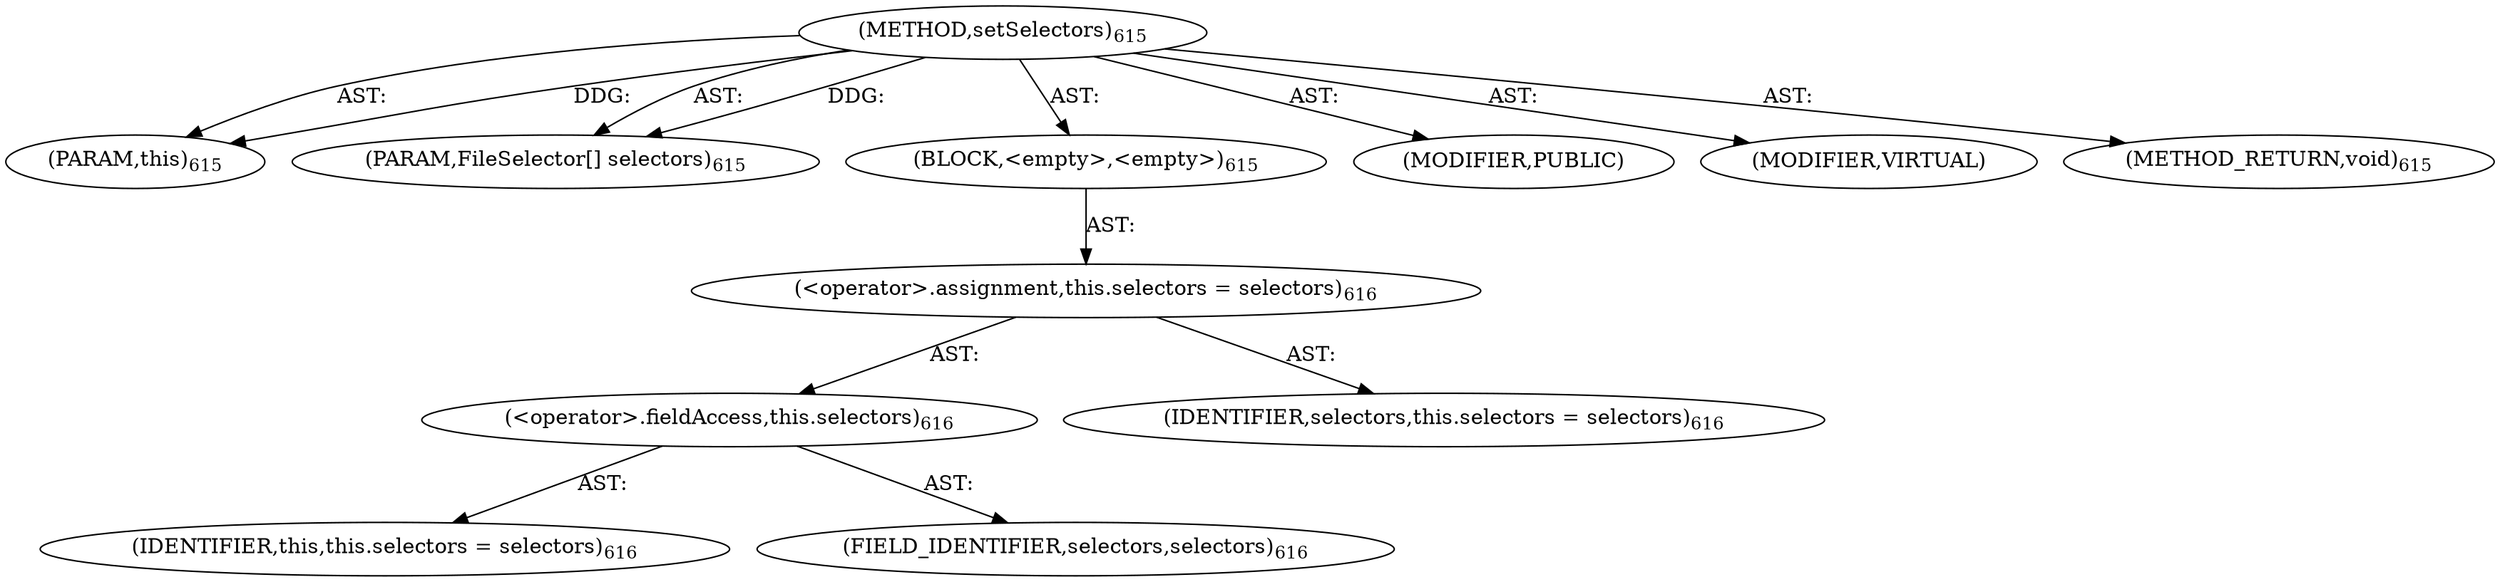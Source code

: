 digraph "setSelectors" {  
"111669149716" [label = <(METHOD,setSelectors)<SUB>615</SUB>> ]
"115964116998" [label = <(PARAM,this)<SUB>615</SUB>> ]
"115964117045" [label = <(PARAM,FileSelector[] selectors)<SUB>615</SUB>> ]
"25769803807" [label = <(BLOCK,&lt;empty&gt;,&lt;empty&gt;)<SUB>615</SUB>> ]
"30064771189" [label = <(&lt;operator&gt;.assignment,this.selectors = selectors)<SUB>616</SUB>> ]
"30064771190" [label = <(&lt;operator&gt;.fieldAccess,this.selectors)<SUB>616</SUB>> ]
"68719476746" [label = <(IDENTIFIER,this,this.selectors = selectors)<SUB>616</SUB>> ]
"55834574892" [label = <(FIELD_IDENTIFIER,selectors,selectors)<SUB>616</SUB>> ]
"68719476879" [label = <(IDENTIFIER,selectors,this.selectors = selectors)<SUB>616</SUB>> ]
"133143986240" [label = <(MODIFIER,PUBLIC)> ]
"133143986241" [label = <(MODIFIER,VIRTUAL)> ]
"128849018900" [label = <(METHOD_RETURN,void)<SUB>615</SUB>> ]
  "111669149716" -> "115964116998"  [ label = "AST: "] 
  "111669149716" -> "115964117045"  [ label = "AST: "] 
  "111669149716" -> "25769803807"  [ label = "AST: "] 
  "111669149716" -> "133143986240"  [ label = "AST: "] 
  "111669149716" -> "133143986241"  [ label = "AST: "] 
  "111669149716" -> "128849018900"  [ label = "AST: "] 
  "25769803807" -> "30064771189"  [ label = "AST: "] 
  "30064771189" -> "30064771190"  [ label = "AST: "] 
  "30064771189" -> "68719476879"  [ label = "AST: "] 
  "30064771190" -> "68719476746"  [ label = "AST: "] 
  "30064771190" -> "55834574892"  [ label = "AST: "] 
  "111669149716" -> "115964116998"  [ label = "DDG: "] 
  "111669149716" -> "115964117045"  [ label = "DDG: "] 
}
